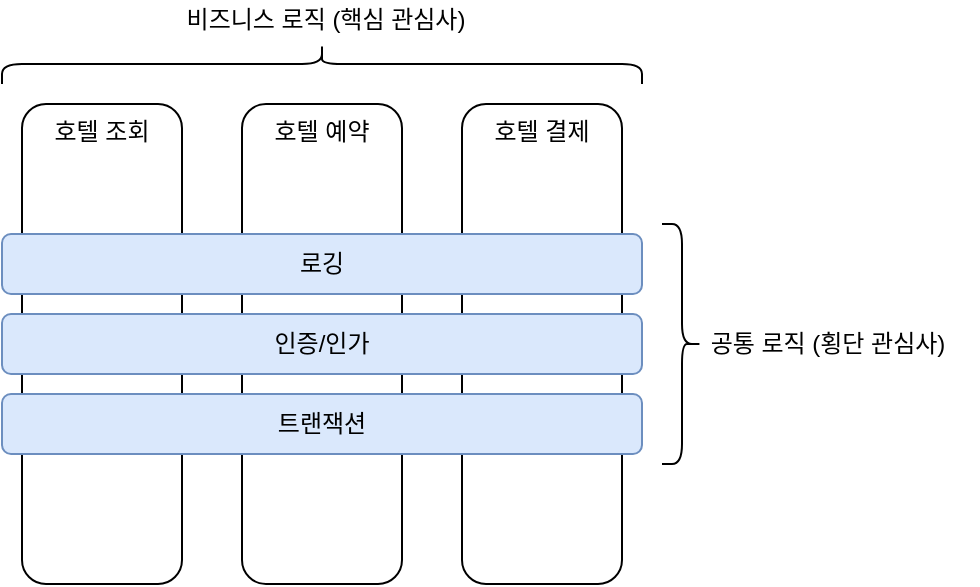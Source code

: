 <mxfile version="22.0.0" type="device">
  <diagram name="페이지-1" id="OXhRDjkbC5Iv7trpUqWM">
    <mxGraphModel dx="994" dy="894" grid="1" gridSize="10" guides="1" tooltips="1" connect="1" arrows="1" fold="1" page="1" pageScale="1" pageWidth="827" pageHeight="1169" math="0" shadow="0">
      <root>
        <mxCell id="0" />
        <mxCell id="1" parent="0" />
        <mxCell id="HVcJgvCmvInSth6kmany-1" value="호텔 조회" style="rounded=1;whiteSpace=wrap;html=1;verticalAlign=top;" vertex="1" parent="1">
          <mxGeometry x="160" y="130" width="80" height="240" as="geometry" />
        </mxCell>
        <mxCell id="HVcJgvCmvInSth6kmany-2" value="호텔 예약" style="rounded=1;whiteSpace=wrap;html=1;verticalAlign=top;" vertex="1" parent="1">
          <mxGeometry x="270" y="130" width="80" height="240" as="geometry" />
        </mxCell>
        <mxCell id="HVcJgvCmvInSth6kmany-3" value="호텔 결제" style="rounded=1;whiteSpace=wrap;html=1;verticalAlign=top;" vertex="1" parent="1">
          <mxGeometry x="380" y="130" width="80" height="240" as="geometry" />
        </mxCell>
        <mxCell id="HVcJgvCmvInSth6kmany-4" value="로깅" style="rounded=1;whiteSpace=wrap;html=1;fillColor=#dae8fc;strokeColor=#6c8ebf;" vertex="1" parent="1">
          <mxGeometry x="150" y="195" width="320" height="30" as="geometry" />
        </mxCell>
        <mxCell id="HVcJgvCmvInSth6kmany-5" value="인증/인가" style="rounded=1;whiteSpace=wrap;html=1;fillColor=#dae8fc;strokeColor=#6c8ebf;" vertex="1" parent="1">
          <mxGeometry x="150" y="235" width="320" height="30" as="geometry" />
        </mxCell>
        <mxCell id="HVcJgvCmvInSth6kmany-6" value="트랜잭션" style="rounded=1;whiteSpace=wrap;html=1;fillColor=#dae8fc;strokeColor=#6c8ebf;" vertex="1" parent="1">
          <mxGeometry x="150" y="275" width="320" height="30" as="geometry" />
        </mxCell>
        <mxCell id="HVcJgvCmvInSth6kmany-7" value="" style="shape=curlyBracket;whiteSpace=wrap;html=1;rounded=1;flipH=1;labelPosition=right;verticalLabelPosition=middle;align=left;verticalAlign=middle;" vertex="1" parent="1">
          <mxGeometry x="480" y="190" width="20" height="120" as="geometry" />
        </mxCell>
        <mxCell id="HVcJgvCmvInSth6kmany-8" value="공통 로직 (횡단 관심사)" style="text;html=1;strokeColor=none;fillColor=none;align=center;verticalAlign=middle;whiteSpace=wrap;rounded=0;" vertex="1" parent="1">
          <mxGeometry x="488" y="240" width="150" height="20" as="geometry" />
        </mxCell>
        <mxCell id="HVcJgvCmvInSth6kmany-9" value="" style="shape=curlyBracket;whiteSpace=wrap;html=1;rounded=1;flipH=1;labelPosition=right;verticalLabelPosition=middle;align=left;verticalAlign=middle;size=0.5;rotation=-90;" vertex="1" parent="1">
          <mxGeometry x="300" y="-50" width="20" height="320" as="geometry" />
        </mxCell>
        <mxCell id="HVcJgvCmvInSth6kmany-10" value="비즈니스 로직 (핵심 관심사)" style="text;html=1;strokeColor=none;fillColor=none;align=center;verticalAlign=middle;whiteSpace=wrap;rounded=0;" vertex="1" parent="1">
          <mxGeometry x="227" y="78" width="170" height="20" as="geometry" />
        </mxCell>
      </root>
    </mxGraphModel>
  </diagram>
</mxfile>
